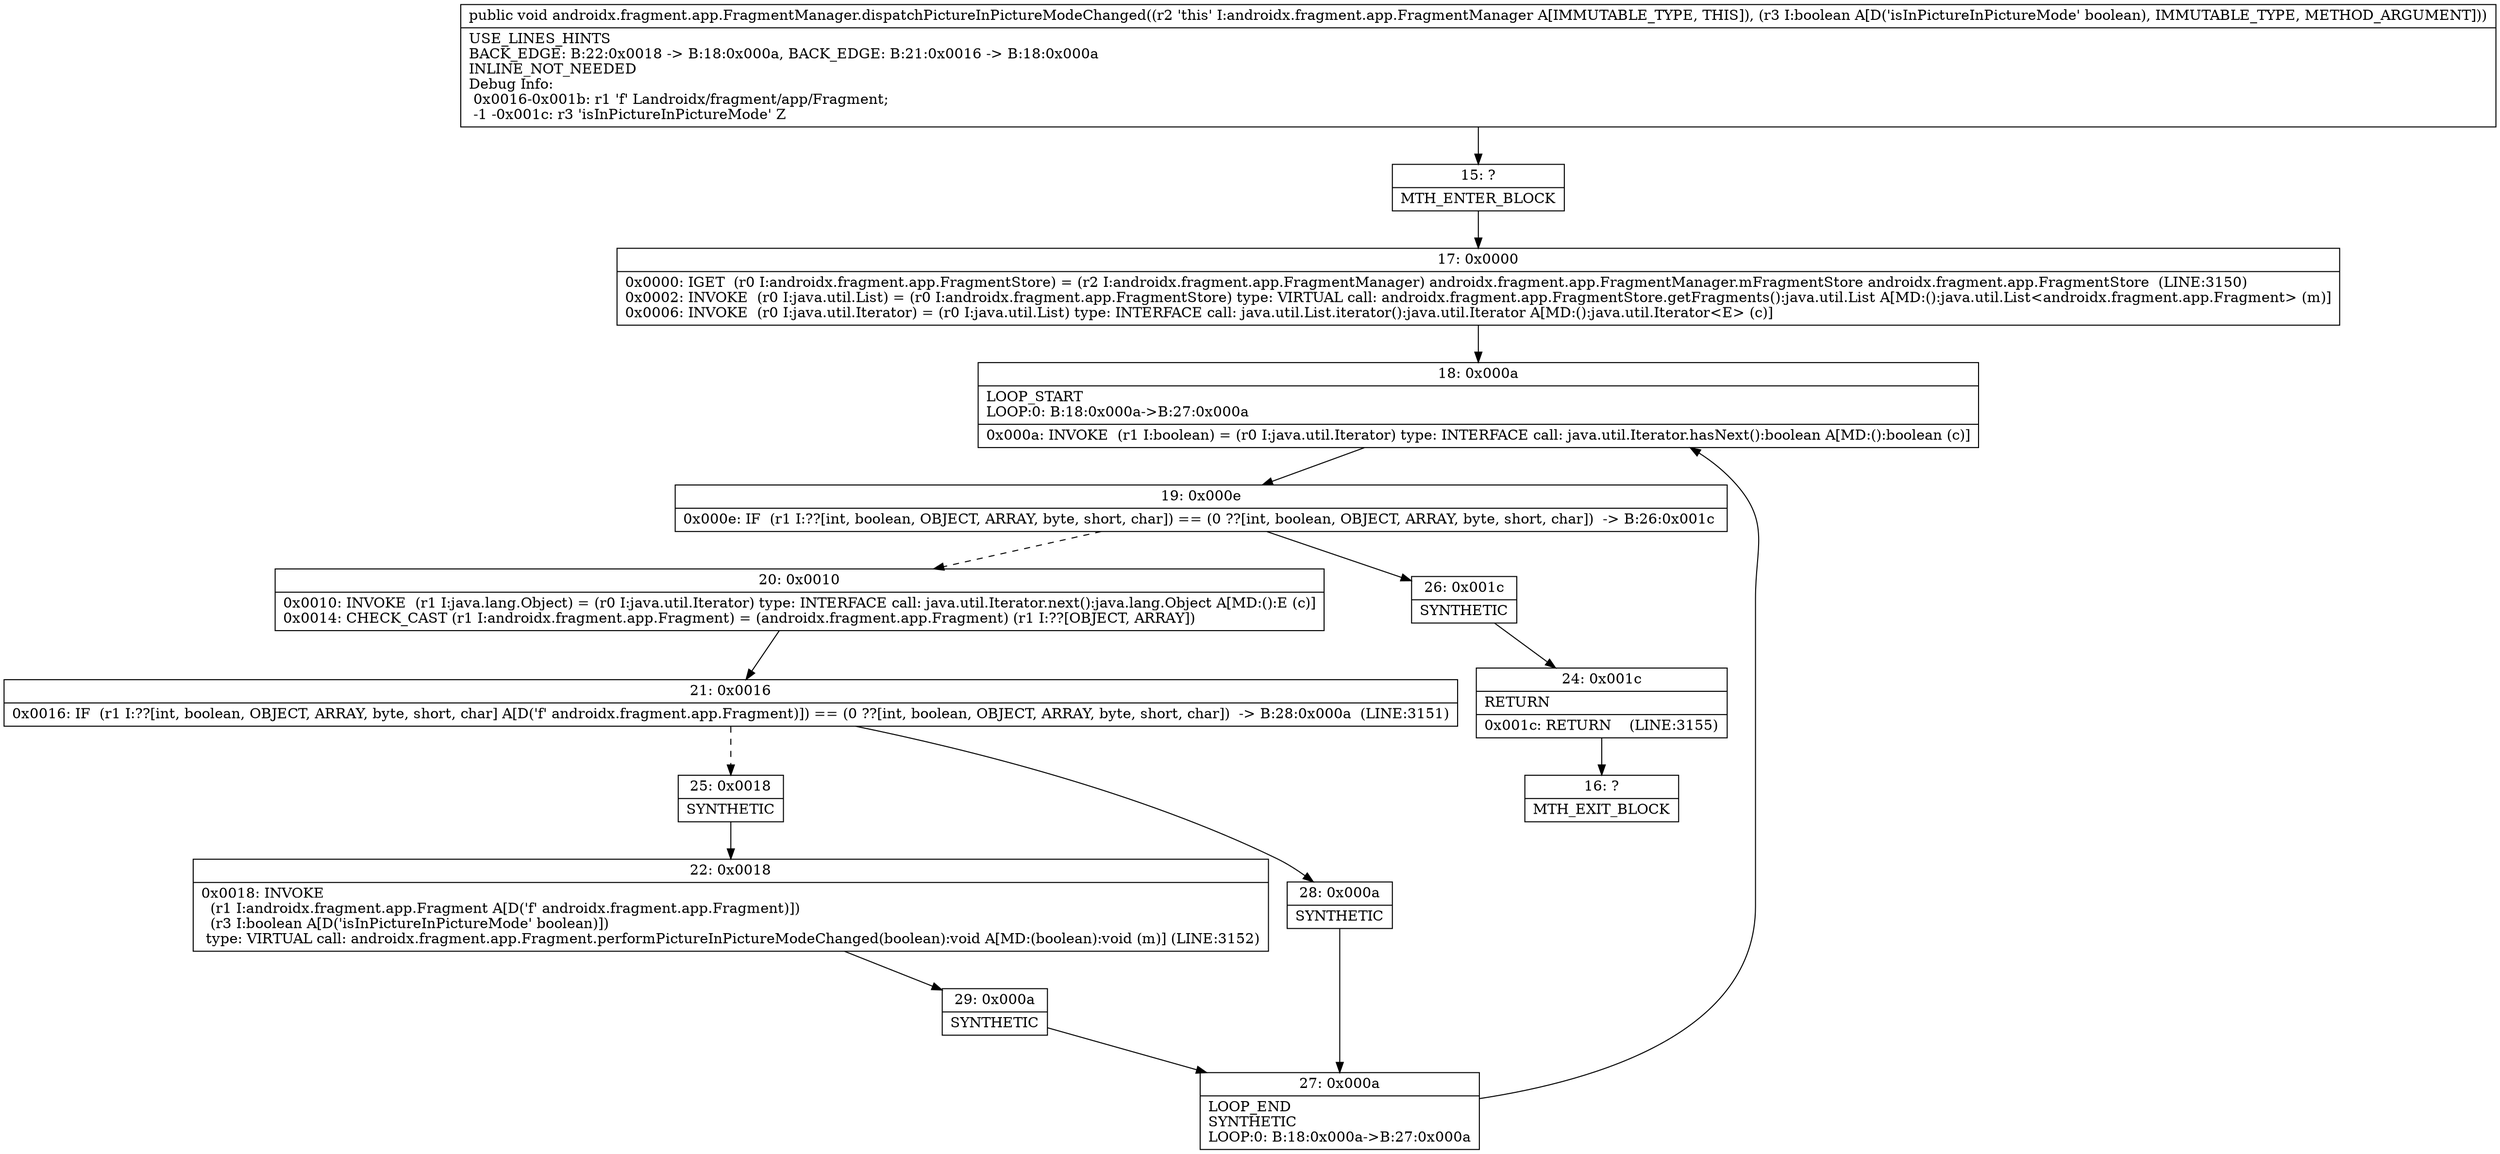 digraph "CFG forandroidx.fragment.app.FragmentManager.dispatchPictureInPictureModeChanged(Z)V" {
Node_15 [shape=record,label="{15\:\ ?|MTH_ENTER_BLOCK\l}"];
Node_17 [shape=record,label="{17\:\ 0x0000|0x0000: IGET  (r0 I:androidx.fragment.app.FragmentStore) = (r2 I:androidx.fragment.app.FragmentManager) androidx.fragment.app.FragmentManager.mFragmentStore androidx.fragment.app.FragmentStore  (LINE:3150)\l0x0002: INVOKE  (r0 I:java.util.List) = (r0 I:androidx.fragment.app.FragmentStore) type: VIRTUAL call: androidx.fragment.app.FragmentStore.getFragments():java.util.List A[MD:():java.util.List\<androidx.fragment.app.Fragment\> (m)]\l0x0006: INVOKE  (r0 I:java.util.Iterator) = (r0 I:java.util.List) type: INTERFACE call: java.util.List.iterator():java.util.Iterator A[MD:():java.util.Iterator\<E\> (c)]\l}"];
Node_18 [shape=record,label="{18\:\ 0x000a|LOOP_START\lLOOP:0: B:18:0x000a\-\>B:27:0x000a\l|0x000a: INVOKE  (r1 I:boolean) = (r0 I:java.util.Iterator) type: INTERFACE call: java.util.Iterator.hasNext():boolean A[MD:():boolean (c)]\l}"];
Node_19 [shape=record,label="{19\:\ 0x000e|0x000e: IF  (r1 I:??[int, boolean, OBJECT, ARRAY, byte, short, char]) == (0 ??[int, boolean, OBJECT, ARRAY, byte, short, char])  \-\> B:26:0x001c \l}"];
Node_20 [shape=record,label="{20\:\ 0x0010|0x0010: INVOKE  (r1 I:java.lang.Object) = (r0 I:java.util.Iterator) type: INTERFACE call: java.util.Iterator.next():java.lang.Object A[MD:():E (c)]\l0x0014: CHECK_CAST (r1 I:androidx.fragment.app.Fragment) = (androidx.fragment.app.Fragment) (r1 I:??[OBJECT, ARRAY]) \l}"];
Node_21 [shape=record,label="{21\:\ 0x0016|0x0016: IF  (r1 I:??[int, boolean, OBJECT, ARRAY, byte, short, char] A[D('f' androidx.fragment.app.Fragment)]) == (0 ??[int, boolean, OBJECT, ARRAY, byte, short, char])  \-\> B:28:0x000a  (LINE:3151)\l}"];
Node_25 [shape=record,label="{25\:\ 0x0018|SYNTHETIC\l}"];
Node_22 [shape=record,label="{22\:\ 0x0018|0x0018: INVOKE  \l  (r1 I:androidx.fragment.app.Fragment A[D('f' androidx.fragment.app.Fragment)])\l  (r3 I:boolean A[D('isInPictureInPictureMode' boolean)])\l type: VIRTUAL call: androidx.fragment.app.Fragment.performPictureInPictureModeChanged(boolean):void A[MD:(boolean):void (m)] (LINE:3152)\l}"];
Node_29 [shape=record,label="{29\:\ 0x000a|SYNTHETIC\l}"];
Node_27 [shape=record,label="{27\:\ 0x000a|LOOP_END\lSYNTHETIC\lLOOP:0: B:18:0x000a\-\>B:27:0x000a\l}"];
Node_28 [shape=record,label="{28\:\ 0x000a|SYNTHETIC\l}"];
Node_26 [shape=record,label="{26\:\ 0x001c|SYNTHETIC\l}"];
Node_24 [shape=record,label="{24\:\ 0x001c|RETURN\l|0x001c: RETURN    (LINE:3155)\l}"];
Node_16 [shape=record,label="{16\:\ ?|MTH_EXIT_BLOCK\l}"];
MethodNode[shape=record,label="{public void androidx.fragment.app.FragmentManager.dispatchPictureInPictureModeChanged((r2 'this' I:androidx.fragment.app.FragmentManager A[IMMUTABLE_TYPE, THIS]), (r3 I:boolean A[D('isInPictureInPictureMode' boolean), IMMUTABLE_TYPE, METHOD_ARGUMENT]))  | USE_LINES_HINTS\lBACK_EDGE: B:22:0x0018 \-\> B:18:0x000a, BACK_EDGE: B:21:0x0016 \-\> B:18:0x000a\lINLINE_NOT_NEEDED\lDebug Info:\l  0x0016\-0x001b: r1 'f' Landroidx\/fragment\/app\/Fragment;\l  \-1 \-0x001c: r3 'isInPictureInPictureMode' Z\l}"];
MethodNode -> Node_15;Node_15 -> Node_17;
Node_17 -> Node_18;
Node_18 -> Node_19;
Node_19 -> Node_20[style=dashed];
Node_19 -> Node_26;
Node_20 -> Node_21;
Node_21 -> Node_25[style=dashed];
Node_21 -> Node_28;
Node_25 -> Node_22;
Node_22 -> Node_29;
Node_29 -> Node_27;
Node_27 -> Node_18;
Node_28 -> Node_27;
Node_26 -> Node_24;
Node_24 -> Node_16;
}

